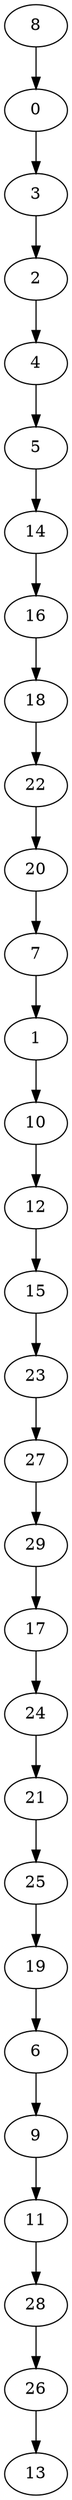 digraph {
  0;
  1;
  2;
  3;
  4;
  5;
  6;
  7;
  8;
  9;
  10;
  11;
  12;
  13;
  14;
  15;
  16;
  17;
  18;
  19;
  20;
  21;
  22;
  23;
  24;
  25;
  26;
  27;
  28;
  29;
  8 -> 0;
  0 -> 3;
  3 -> 2;
  2 -> 4;
  4 -> 5;
  5 -> 14;
  14 -> 16;
  16 -> 18;
  18 -> 22;
  22 -> 20;
  20 -> 7;
  7 -> 1;
  1 -> 10;
  10 -> 12;
  12 -> 15;
  15 -> 23;
  23 -> 27;
  27 -> 29;
  29 -> 17;
  17 -> 24;
  24 -> 21;
  21 -> 25;
  25 -> 19;
  19 -> 6;
  6 -> 9;
  9 -> 11;
  11 -> 28;
  28 -> 26;
  26 -> 13;
}